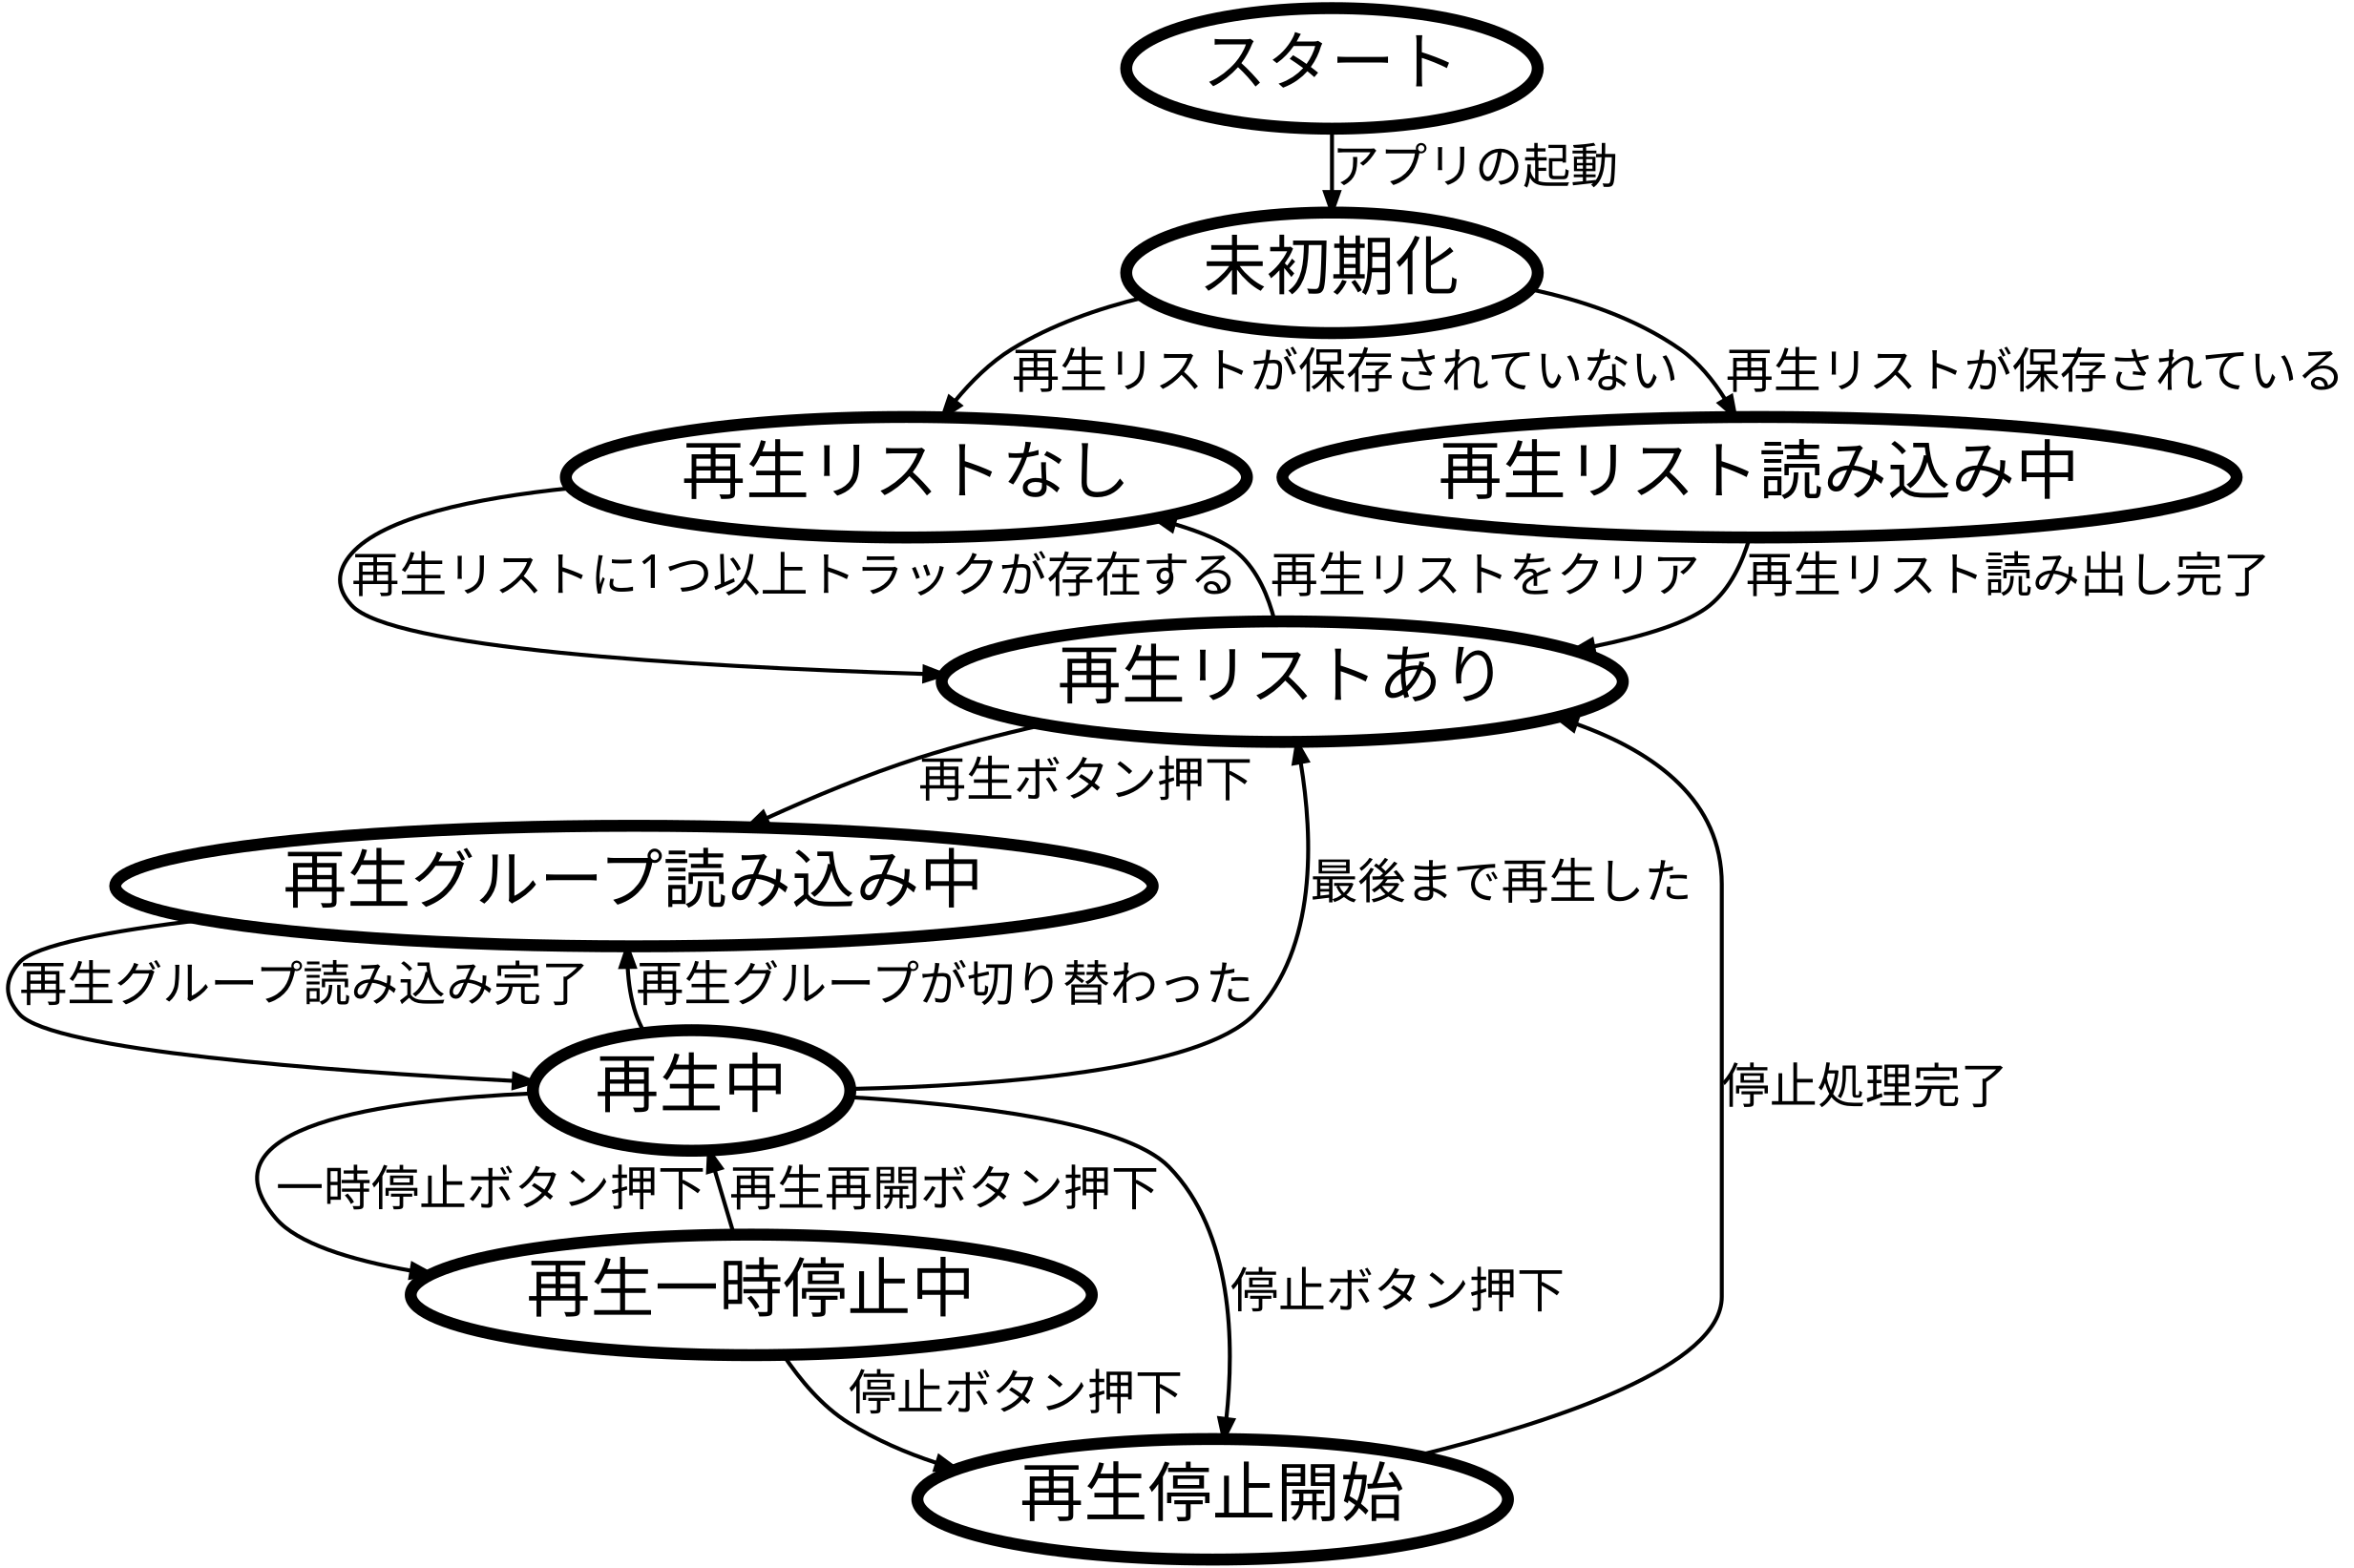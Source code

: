 digraph G {
    #rankdir=LR;
    graph [ranksep=0.0]
    edge [penwidth=2, fontsize=24, fontname="Ume P Gothic S5"]
    node [penwidth=6, fontsize=32, fontname="Ume P Gothic S5"]
    n0->n1 [label="アプリの起動"]
    n1->n2 [label="再生リストが保存されていない"]
    n1->n8 [label="再生リストが保存されている"]
    n8->n3 [label="再生リスト読み出し完了"]
    n3->n4 [label="再生ボタン押下" ]
    n2->n3 [label="再生リストに1つ以上トラックが存在する"]
    n4->n5 [label="再生グループ読み込み完了"]
    n5->n6 [label="一時停止ボタン押下"]
    n6->n5 [label="再生再開ボタン押下"]
    n5->n7 [label="停止ボタン押下"]
    n7->n3 [label="停止処理完了"]
    n6->n7 [label="停止ボタン押下"]
    n5->n4 [label="再生グループが切り替わった"]
    n5->n3 [label="最後まで再生した"]
    n3->n2 [label="再生リストをクリア"]

    n0 [label="スタート"]
    n1 [label="未初期化"]
    n8 [label="再生リスト読み込み中"]
    n2 [label="再生リストなし"]
    n3 [label="再生リストあり"]
    n4 [label="再生グループ読み込み中"]
    n5 [label="再生中"]
    n6 [label="再生一時停止中"]
    n7 [label="再生停止開始"]
    
}